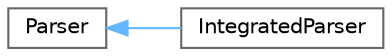 digraph "Graphical Class Hierarchy"
{
 // LATEX_PDF_SIZE
  bgcolor="transparent";
  edge [fontname=Helvetica,fontsize=10,labelfontname=Helvetica,labelfontsize=10];
  node [fontname=Helvetica,fontsize=10,shape=box,height=0.2,width=0.4];
  rankdir="LR";
  Node0 [id="Node000000",label="Parser",height=0.2,width=0.4,color="grey40", fillcolor="white", style="filled",URL="$classParser.html",tooltip="Parses command line inputs into pre-defined FlagGroups and Flags."];
  Node0 -> Node1 [id="edge1359_Node000000_Node000001",dir="back",color="steelblue1",style="solid",tooltip=" "];
  Node1 [id="Node000001",label="IntegratedParser",height=0.2,width=0.4,color="grey40", fillcolor="white", style="filled",URL="$classIntegratedParser.html",tooltip=" "];
}
